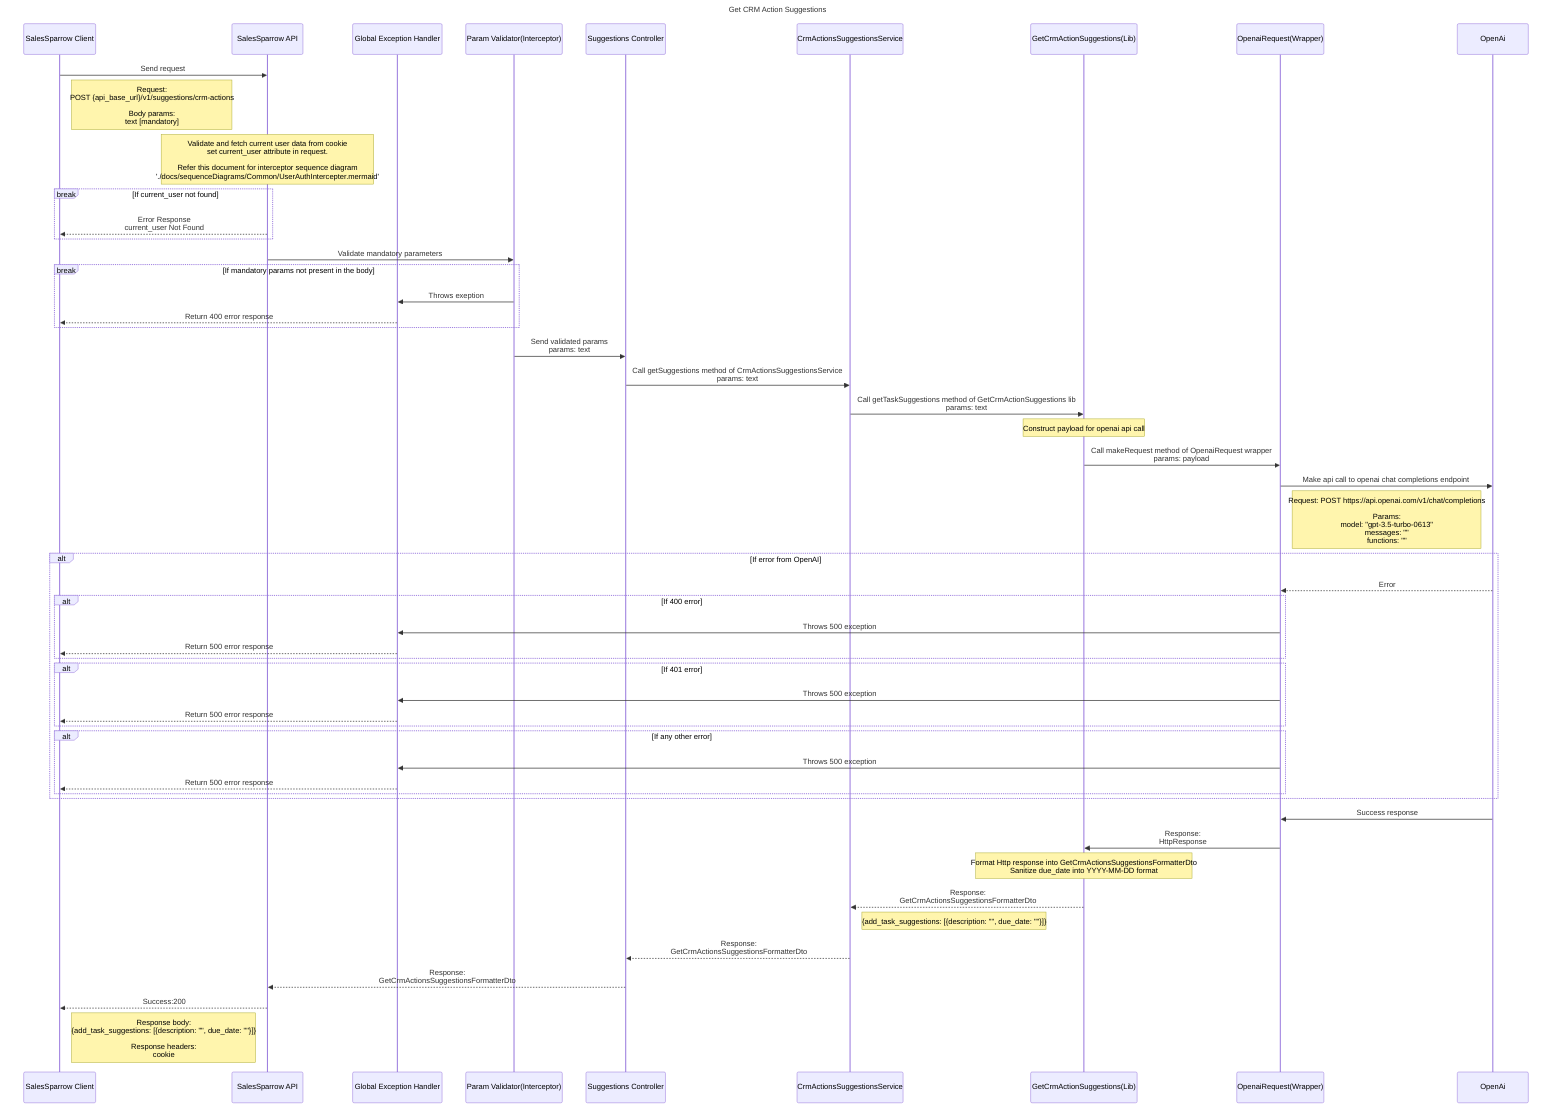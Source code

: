 sequenceDiagram
  title Get CRM Action Suggestions
    participant ui as SalesSparrow Client
    participant api as SalesSparrow API
    participant exceptionHandler as Global Exception Handler
    participant validator as Param Validator(Interceptor)
    participant controller as Suggestions Controller
    participant service as CrmActionsSuggestionsService
    participant lib as GetCrmActionSuggestions(Lib)
    participant wrapper as OpenaiRequest(Wrapper)
    participant openai as OpenAi

    ui->>api:  Send request 
    note right of ui: Request: <br>POST {api_base_url}/v1/suggestions/crm-actions<br><br>Body params: <br>text [mandatory]


    note over api: Validate and fetch current user data from cookie<br>set current_user attribute in request.<br><br>Refer this document for interceptor sequence diagram <br> './docs/sequenceDiagrams/Common/UserAuthIntercepter.mermaid'
    break If current_user not found
        api-->>ui: Error Response<br>current_user Not Found
    end

    api->>validator: Validate mandatory parameters

    break If mandatory params not present in the body
        validator->>exceptionHandler: Throws exeption
        exceptionHandler-->>ui:Return 400 error response 
    end

    validator->>controller: Send validated params<br>params: text
    
    controller->>service: Call getSuggestions method of CrmActionsSuggestionsService<br> params: text

    service->>lib: Call getTaskSuggestions method of GetCrmActionSuggestions lib<br>params: text
    note over lib: Construct payload for openai api call

    lib->>wrapper: Call makeRequest method of OpenaiRequest wrapper<br>params: payload

    wrapper->>openai: Make api call to openai chat completions endpoint
    note right of wrapper: Request: POST https://api.openai.com/v1/chat/completions <br><br>Params: <br> model: "gpt-3.5-turbo-0613" <br> messages: "" <br> functions: "" 
    
    alt If error from OpenAI
        openai-->>wrapper: Error
        alt If 400 error
            wrapper->>exceptionHandler: Throws 500 exception
            exceptionHandler-->>ui: Return 500 error response
        end

        alt If 401 error
            wrapper->>exceptionHandler: Throws 500 exception
            exceptionHandler-->>ui: Return 500 error response
        end

        alt If any other error
            wrapper->>exceptionHandler: Throws 500 exception
            exceptionHandler-->>ui: Return 500 error response
        end
    end

    openai->>wrapper: Success response
    wrapper->>lib: Response:<br>HttpResponse 

    note over lib: Format Http response into GetCrmActionsSuggestionsFormatterDto <br> Sanitize due_date into YYYY-MM-DD format
    lib-->>service: Response:<br>GetCrmActionsSuggestionsFormatterDto 
    note right of service: {add_task_suggestions: [{description: "", due_date: ""}]}

    service-->> controller: Response:<br>GetCrmActionsSuggestionsFormatterDto 
    controller-->>api: Response:<br>GetCrmActionsSuggestionsFormatterDto 

    api-->>ui: Success:200
    note right of ui: Response body: <br> {add_task_suggestions: [{description: "", due_date: ""}]}<br><br>Response headers:<br> cookie
